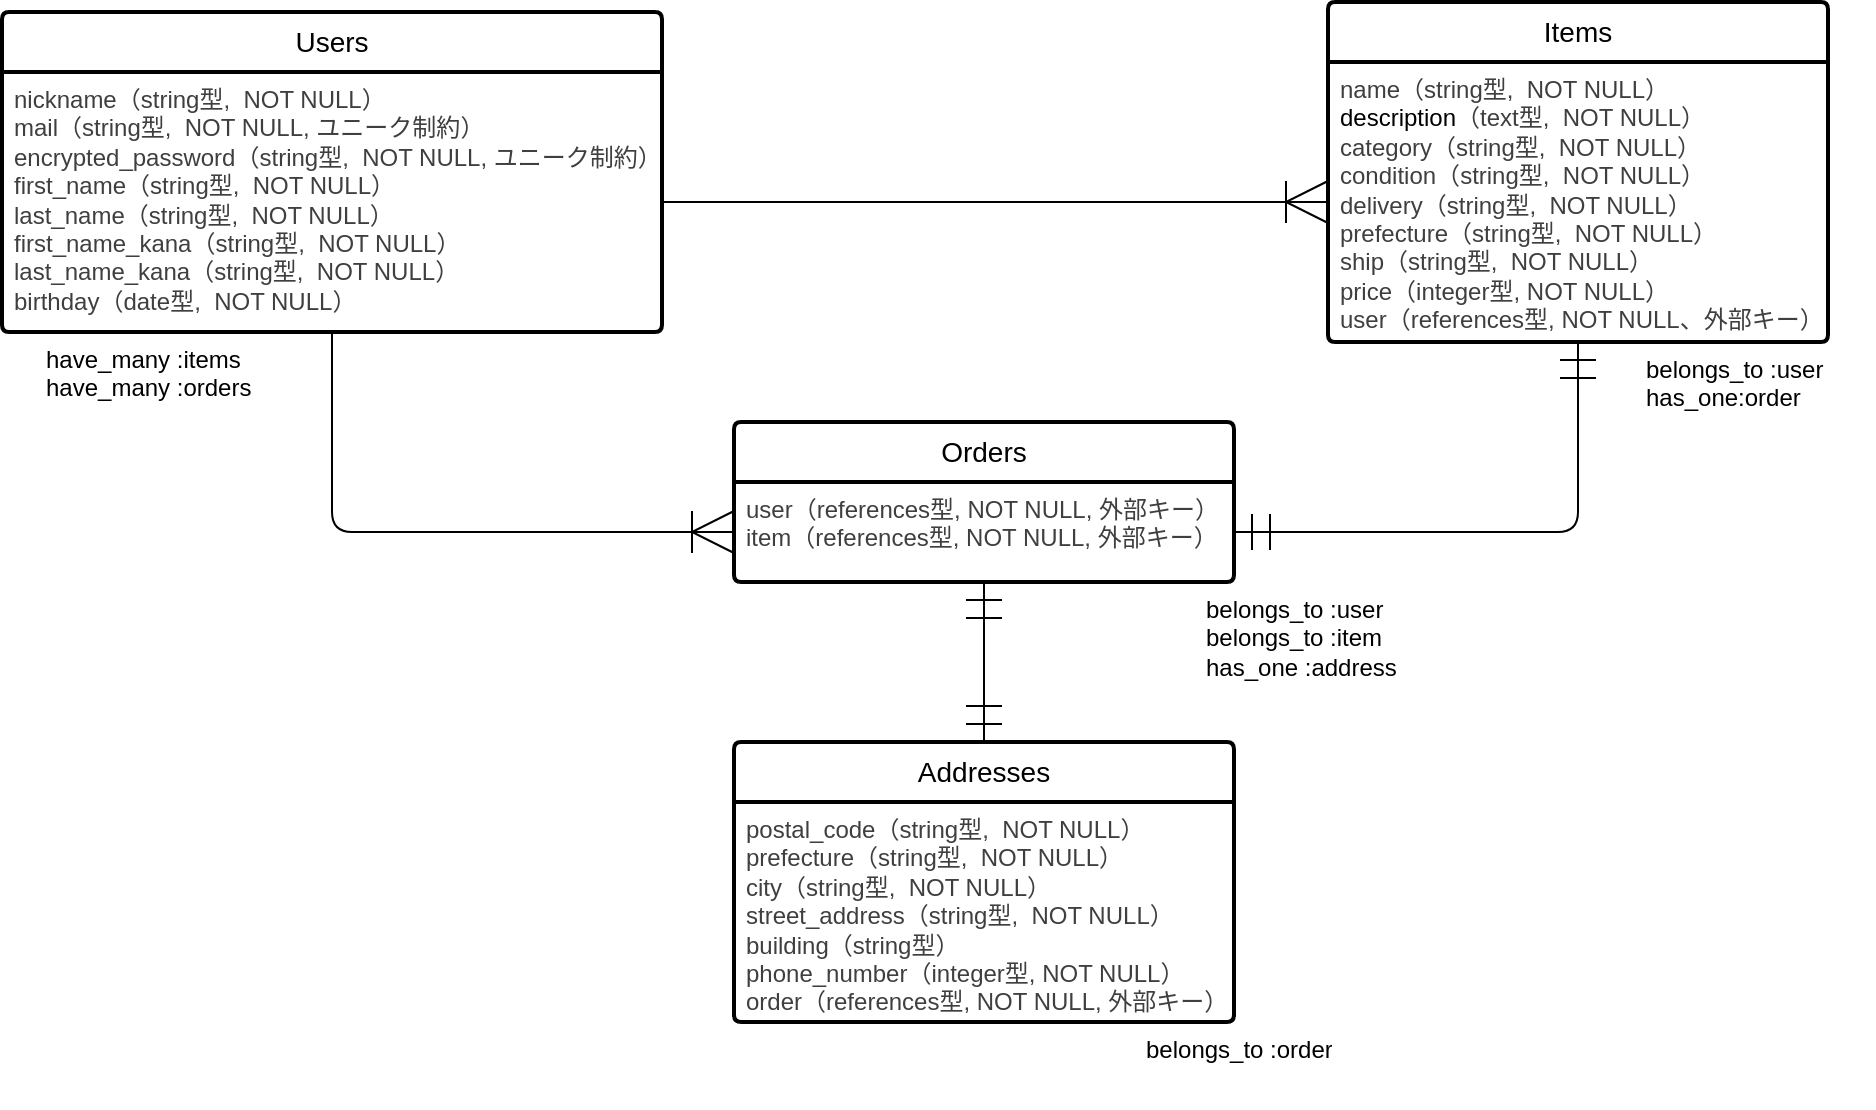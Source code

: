 <mxfile>
    <diagram id="gX6uES6HL7YxjLvE0Bx7" name="ページ1">
        <mxGraphModel dx="2021" dy="779" grid="1" gridSize="10" guides="1" tooltips="1" connect="1" arrows="1" fold="1" page="1" pageScale="1" pageWidth="827" pageHeight="1169" math="0" shadow="0">
            <root>
                <mxCell id="0"/>
                <mxCell id="1" parent="0"/>
                <mxCell id="2" value="Users" style="swimlane;childLayout=stackLayout;horizontal=1;startSize=30;horizontalStack=0;rounded=1;fontSize=14;fontStyle=0;strokeWidth=2;resizeParent=0;resizeLast=1;shadow=0;dashed=0;align=center;arcSize=4;whiteSpace=wrap;html=1;" parent="1" vertex="1">
                    <mxGeometry x="-86" y="65" width="330" height="160" as="geometry"/>
                </mxCell>
                <mxCell id="3" value="&lt;div style=&quot;text-align: justify;&quot;&gt;&lt;span style=&quot;background-color: transparent; color: rgb(63, 63, 63);&quot;&gt;nickname&lt;/span&gt;&lt;span style=&quot;background-color: transparent; scrollbar-color: rgb(226, 226, 226) rgb(251, 251, 251); color: rgb(63, 63, 63);&quot;&gt;（&lt;/span&gt;&lt;span style=&quot;background-color: transparent; text-align: left; scrollbar-color: rgb(226, 226, 226) rgb(251, 251, 251); color: rgb(63, 63, 63);&quot;&gt;string型,&amp;nbsp; NOT NULL&lt;/span&gt;&lt;span style=&quot;background-color: transparent; scrollbar-color: rgb(226, 226, 226) rgb(251, 251, 251); color: rgb(63, 63, 63);&quot;&gt;）&lt;/span&gt;&lt;/div&gt;&lt;span style=&quot;color: rgb(63, 63, 63); background-color: transparent;&quot;&gt;&lt;div style=&quot;text-align: justify;&quot;&gt;&lt;span style=&quot;background-color: transparent; color: rgb(63, 63, 63);&quot;&gt;mail&lt;/span&gt;&lt;span style=&quot;background-color: transparent; scrollbar-color: rgb(226, 226, 226) rgb(251, 251, 251); color: rgb(63, 63, 63);&quot;&gt;（&lt;/span&gt;&lt;span style=&quot;background-color: transparent; text-align: left; scrollbar-color: rgb(226, 226, 226) rgb(251, 251, 251); color: rgb(63, 63, 63);&quot;&gt;string型,&amp;nbsp; NOT NULL, ユニーク制約&lt;/span&gt;&lt;span style=&quot;background-color: transparent; scrollbar-color: rgb(226, 226, 226) rgb(251, 251, 251); color: rgb(63, 63, 63);&quot;&gt;）&lt;/span&gt;&lt;/div&gt;&lt;/span&gt;&lt;span style=&quot;color: rgb(63, 63, 63); background-color: transparent;&quot;&gt;&lt;div style=&quot;text-align: justify;&quot;&gt;&lt;span style=&quot;background-color: transparent; color: rgb(63, 63, 63);&quot;&gt;encrypted_password&lt;/span&gt;&lt;span style=&quot;background-color: transparent; scrollbar-color: rgb(226, 226, 226) rgb(251, 251, 251); color: rgb(63, 63, 63);&quot;&gt;（&lt;/span&gt;&lt;span style=&quot;background-color: transparent; text-align: left; scrollbar-color: rgb(226, 226, 226) rgb(251, 251, 251); color: rgb(63, 63, 63);&quot;&gt;string型,&amp;nbsp; NOT NULL, ユニーク制約&lt;/span&gt;&lt;span style=&quot;background-color: transparent; scrollbar-color: rgb(226, 226, 226) rgb(251, 251, 251); color: rgb(63, 63, 63);&quot;&gt;）&lt;/span&gt;&lt;/div&gt;&lt;/span&gt;&lt;span style=&quot;color: rgb(63, 63, 63); background-color: transparent;&quot;&gt;&lt;div style=&quot;text-align: justify;&quot;&gt;&lt;span style=&quot;background-color: transparent; color: rgb(63, 63, 63);&quot;&gt;first_name&lt;/span&gt;&lt;span style=&quot;background-color: transparent; scrollbar-color: rgb(226, 226, 226) rgb(251, 251, 251); color: rgb(63, 63, 63);&quot;&gt;（&lt;/span&gt;&lt;span style=&quot;background-color: transparent; text-align: left; scrollbar-color: rgb(226, 226, 226) rgb(251, 251, 251); color: rgb(63, 63, 63);&quot;&gt;string型,&amp;nbsp; NOT NULL&lt;/span&gt;&lt;span style=&quot;background-color: transparent; scrollbar-color: rgb(226, 226, 226) rgb(251, 251, 251); color: rgb(63, 63, 63);&quot;&gt;）&lt;/span&gt;&lt;/div&gt;&lt;/span&gt;&lt;span style=&quot;color: rgb(63, 63, 63); background-color: transparent;&quot;&gt;&lt;div style=&quot;text-align: justify;&quot;&gt;&lt;span style=&quot;background-color: transparent; color: rgb(63, 63, 63);&quot;&gt;last_name&lt;/span&gt;&lt;span style=&quot;background-color: transparent; scrollbar-color: rgb(226, 226, 226) rgb(251, 251, 251); color: rgb(63, 63, 63);&quot;&gt;（&lt;/span&gt;&lt;span style=&quot;background-color: transparent; text-align: left; scrollbar-color: rgb(226, 226, 226) rgb(251, 251, 251); color: rgb(63, 63, 63);&quot;&gt;string型,&amp;nbsp; NOT NULL&lt;/span&gt;&lt;span style=&quot;background-color: transparent; scrollbar-color: rgb(226, 226, 226) rgb(251, 251, 251); color: rgb(63, 63, 63);&quot;&gt;）&lt;/span&gt;&lt;/div&gt;&lt;/span&gt;&lt;span style=&quot;color: rgb(63, 63, 63); background-color: transparent;&quot;&gt;&lt;div style=&quot;text-align: justify;&quot;&gt;&lt;span style=&quot;background-color: transparent; color: rgb(63, 63, 63);&quot;&gt;first_name_kana&lt;/span&gt;&lt;span style=&quot;background-color: transparent; scrollbar-color: rgb(226, 226, 226) rgb(251, 251, 251); color: rgb(63, 63, 63);&quot;&gt;（&lt;/span&gt;&lt;span style=&quot;background-color: transparent; text-align: left; scrollbar-color: rgb(226, 226, 226) rgb(251, 251, 251); color: rgb(63, 63, 63);&quot;&gt;string型,&amp;nbsp; NOT NULL&lt;/span&gt;&lt;span style=&quot;background-color: transparent;&quot;&gt;）&lt;/span&gt;&lt;/div&gt;&lt;/span&gt;&lt;div style=&quot;background-color: transparent; color: light-dark(rgb(63, 63, 63), rgb(183, 183, 183)); text-align: justify;&quot;&gt;&lt;span style=&quot;background-color: transparent; color: rgb(63, 63, 63);&quot;&gt;last_name_kana&lt;/span&gt;&lt;span style=&quot;background-color: transparent; scrollbar-color: rgb(226, 226, 226) rgb(251, 251, 251); color: rgb(63, 63, 63);&quot;&gt;（&lt;/span&gt;&lt;span style=&quot;background-color: transparent; text-align: left; scrollbar-color: rgb(226, 226, 226) rgb(251, 251, 251); color: rgb(63, 63, 63);&quot;&gt;string型,&amp;nbsp; NOT NULL&lt;/span&gt;&lt;span style=&quot;background-color: transparent; scrollbar-color: rgb(226, 226, 226) rgb(251, 251, 251); color: rgb(63, 63, 63);&quot;&gt;）&lt;/span&gt;&lt;/div&gt;&lt;div style=&quot;background-color: transparent; color: light-dark(rgb(63, 63, 63), rgb(183, 183, 183)); text-align: justify;&quot;&gt;&lt;span style=&quot;background-color: transparent; scrollbar-color: rgb(226, 226, 226) rgb(251, 251, 251); color: rgb(63, 63, 63);&quot;&gt;birthday&lt;/span&gt;&lt;span style=&quot;background-color: transparent; scrollbar-color: rgb(226, 226, 226) rgb(251, 251, 251); color: rgb(63, 63, 63);&quot;&gt;（date&lt;/span&gt;&lt;span style=&quot;background-color: transparent; text-align: left; scrollbar-color: rgb(226, 226, 226) rgb(251, 251, 251); color: rgb(63, 63, 63);&quot;&gt;型,&amp;nbsp; NOT NULL&lt;/span&gt;&lt;span style=&quot;background-color: transparent; scrollbar-color: rgb(226, 226, 226) rgb(251, 251, 251); color: rgb(63, 63, 63);&quot;&gt;）&lt;/span&gt;&lt;/div&gt;" style="align=left;strokeColor=none;fillColor=none;spacingLeft=4;fontSize=12;verticalAlign=top;resizable=0;rotatable=0;part=1;html=1;" parent="2" vertex="1">
                    <mxGeometry y="30" width="330" height="130" as="geometry"/>
                </mxCell>
                <mxCell id="4" value="Items" style="swimlane;childLayout=stackLayout;horizontal=1;startSize=30;horizontalStack=0;rounded=1;fontSize=14;fontStyle=0;strokeWidth=2;resizeParent=0;resizeLast=1;shadow=0;dashed=0;align=center;arcSize=4;whiteSpace=wrap;html=1;" parent="1" vertex="1">
                    <mxGeometry x="577" y="60" width="250" height="170" as="geometry"/>
                </mxCell>
                <mxCell id="5" value="&lt;div style=&quot;text-align: justify;&quot;&gt;&lt;span style=&quot;color: rgb(63, 63, 63); background-color: transparent;&quot;&gt;name&lt;/span&gt;&lt;span style=&quot;background-color: transparent; color: rgb(63, 63, 63);&quot;&gt;（&lt;/span&gt;&lt;span style=&quot;background-color: transparent; text-align: left; scrollbar-color: rgb(226, 226, 226) rgb(251, 251, 251); color: rgb(63, 63, 63);&quot;&gt;string型,&amp;nbsp; NOT NULL&lt;/span&gt;&lt;span style=&quot;background-color: transparent; scrollbar-color: rgb(226, 226, 226) rgb(251, 251, 251); color: rgb(63, 63, 63);&quot;&gt;）&lt;/span&gt;&lt;/div&gt;&lt;div style=&quot;text-align: justify;&quot;&gt;description&lt;span style=&quot;background-color: transparent; color: rgb(63, 63, 63);&quot;&gt;（text&lt;/span&gt;&lt;span style=&quot;background-color: transparent; text-align: left; scrollbar-color: rgb(226, 226, 226) rgb(251, 251, 251); color: rgb(63, 63, 63);&quot;&gt;型,&amp;nbsp; NOT NULL&lt;/span&gt;&lt;span style=&quot;background-color: transparent; scrollbar-color: rgb(226, 226, 226) rgb(251, 251, 251); color: rgb(63, 63, 63);&quot;&gt;）&lt;/span&gt;&lt;/div&gt;&lt;div style=&quot;text-align: justify;&quot;&gt;&lt;span style=&quot;background-color: transparent; scrollbar-color: rgb(226, 226, 226) rgb(251, 251, 251); color: rgb(63, 63, 63);&quot;&gt;category&lt;/span&gt;&lt;span style=&quot;background-color: transparent; scrollbar-color: rgb(226, 226, 226) rgb(251, 251, 251); color: rgb(63, 63, 63);&quot;&gt;（&lt;/span&gt;&lt;span style=&quot;background-color: transparent; text-align: left; scrollbar-color: rgb(226, 226, 226) rgb(251, 251, 251); color: rgb(63, 63, 63);&quot;&gt;string型,&amp;nbsp; NOT NULL&lt;/span&gt;&lt;span style=&quot;background-color: transparent; scrollbar-color: rgb(226, 226, 226) rgb(251, 251, 251); color: rgb(63, 63, 63);&quot;&gt;）&lt;/span&gt;&lt;/div&gt;&lt;div style=&quot;text-align: justify;&quot;&gt;&lt;span style=&quot;background-color: transparent; scrollbar-color: rgb(226, 226, 226) rgb(251, 251, 251); color: rgb(63, 63, 63);&quot;&gt;condition&lt;/span&gt;&lt;span style=&quot;background-color: transparent; scrollbar-color: rgb(226, 226, 226) rgb(251, 251, 251); color: rgb(63, 63, 63);&quot;&gt;（&lt;/span&gt;&lt;span style=&quot;background-color: transparent; text-align: left; scrollbar-color: rgb(226, 226, 226) rgb(251, 251, 251); color: rgb(63, 63, 63);&quot;&gt;string型,&amp;nbsp; NOT NULL&lt;/span&gt;&lt;span style=&quot;background-color: transparent; scrollbar-color: rgb(226, 226, 226) rgb(251, 251, 251); color: rgb(63, 63, 63);&quot;&gt;）&lt;/span&gt;&lt;/div&gt;&lt;div style=&quot;text-align: justify;&quot;&gt;&lt;span style=&quot;background-color: transparent; scrollbar-color: rgb(226, 226, 226) rgb(251, 251, 251); color: rgb(63, 63, 63);&quot;&gt;delivery&lt;/span&gt;&lt;span style=&quot;background-color: transparent; scrollbar-color: rgb(226, 226, 226) rgb(251, 251, 251); color: rgb(63, 63, 63);&quot;&gt;（&lt;/span&gt;&lt;span style=&quot;background-color: transparent; text-align: left; scrollbar-color: rgb(226, 226, 226) rgb(251, 251, 251); color: rgb(63, 63, 63);&quot;&gt;string型,&amp;nbsp; NOT NULL&lt;/span&gt;&lt;span style=&quot;background-color: transparent; scrollbar-color: rgb(226, 226, 226) rgb(251, 251, 251); color: rgb(63, 63, 63);&quot;&gt;）&lt;/span&gt;&lt;/div&gt;&lt;div style=&quot;text-align: justify;&quot;&gt;&lt;span style=&quot;background-color: transparent; scrollbar-color: rgb(226, 226, 226) rgb(251, 251, 251); color: rgb(63, 63, 63);&quot;&gt;prefecture&lt;/span&gt;&lt;span style=&quot;background-color: transparent; scrollbar-color: rgb(226, 226, 226) rgb(251, 251, 251); color: rgb(63, 63, 63);&quot;&gt;（&lt;/span&gt;&lt;span style=&quot;background-color: transparent; text-align: left; scrollbar-color: rgb(226, 226, 226) rgb(251, 251, 251); color: rgb(63, 63, 63);&quot;&gt;string型,&amp;nbsp; NOT NULL&lt;/span&gt;&lt;span style=&quot;background-color: transparent; scrollbar-color: rgb(226, 226, 226) rgb(251, 251, 251); color: rgb(63, 63, 63);&quot;&gt;）&lt;/span&gt;&lt;/div&gt;&lt;div style=&quot;text-align: justify;&quot;&gt;&lt;span style=&quot;color: rgb(63, 63, 63); background-color: transparent;&quot;&gt;ship&lt;/span&gt;&lt;span style=&quot;background-color: transparent; scrollbar-color: rgb(226, 226, 226) rgb(251, 251, 251); color: rgb(63, 63, 63);&quot;&gt;（&lt;/span&gt;&lt;span style=&quot;background-color: transparent; text-align: left; scrollbar-color: rgb(226, 226, 226) rgb(251, 251, 251); color: rgb(63, 63, 63);&quot;&gt;string型,&amp;nbsp; NOT NULL&lt;/span&gt;&lt;span style=&quot;background-color: transparent; scrollbar-color: rgb(226, 226, 226) rgb(251, 251, 251); color: rgb(63, 63, 63);&quot;&gt;）&lt;/span&gt;&lt;/div&gt;&lt;div style=&quot;text-align: justify;&quot;&gt;&lt;span style=&quot;color: rgb(63, 63, 63); background-color: transparent;&quot;&gt;price&lt;/span&gt;&lt;span style=&quot;background-color: transparent; color: rgb(63, 63, 63);&quot;&gt;（&lt;/span&gt;&lt;span style=&quot;background-color: transparent; scrollbar-color: rgb(226, 226, 226) rgb(251, 251, 251); color: rgb(63, 63, 63);&quot;&gt;integer型,&lt;/span&gt;&lt;span style=&quot;background-color: transparent; text-align: left; scrollbar-color: rgb(226, 226, 226) rgb(251, 251, 251); color: rgb(63, 63, 63);&quot;&gt;&amp;nbsp;NOT NULL&lt;/span&gt;&lt;span style=&quot;background-color: transparent; scrollbar-color: rgb(226, 226, 226) rgb(251, 251, 251); color: rgb(63, 63, 63);&quot;&gt;）&lt;/span&gt;&lt;/div&gt;&lt;div style=&quot;text-align: justify;&quot;&gt;&lt;span style=&quot;background-color: transparent; scrollbar-color: rgb(226, 226, 226) rgb(251, 251, 251); color: rgb(63, 63, 63);&quot;&gt;&lt;span style=&quot;color: rgb(63, 63, 63);&quot;&gt;user（references型, NOT NULL、外部キー&lt;/span&gt;&lt;/span&gt;&lt;span style=&quot;color: rgb(63, 63, 63); background-color: transparent;&quot;&gt;）&lt;/span&gt;&lt;/div&gt;" style="align=left;strokeColor=none;fillColor=none;spacingLeft=4;fontSize=12;verticalAlign=top;resizable=0;rotatable=0;part=1;html=1;" parent="4" vertex="1">
                    <mxGeometry y="30" width="250" height="140" as="geometry"/>
                </mxCell>
                <mxCell id="19" value="" style="edgeStyle=orthogonalEdgeStyle;fontSize=12;html=1;endArrow=ERoneToMany;entryX=0;entryY=0.5;entryDx=0;entryDy=0;exitX=0.5;exitY=1;exitDx=0;exitDy=0;endSize=19;" parent="1" source="3" target="70" edge="1">
                    <mxGeometry width="100" height="100" relative="1" as="geometry">
                        <mxPoint x="-40" y="450" as="sourcePoint"/>
                        <mxPoint x="276.04" y="317.93" as="targetPoint"/>
                    </mxGeometry>
                </mxCell>
                <mxCell id="23" value="" style="edgeStyle=orthogonalEdgeStyle;fontSize=12;html=1;endArrow=ERoneToMany;entryX=0;entryY=0.5;entryDx=0;entryDy=0;exitX=1;exitY=0.5;exitDx=0;exitDy=0;endSize=19;" parent="1" source="3" target="5" edge="1">
                    <mxGeometry width="100" height="100" relative="1" as="geometry">
                        <mxPoint x="342.25" y="80" as="sourcePoint"/>
                        <mxPoint x="457.25" y="315" as="targetPoint"/>
                    </mxGeometry>
                </mxCell>
                <mxCell id="24" value="belongs_to :user&lt;div&gt;has_one:order&lt;/div&gt;" style="text;strokeColor=none;fillColor=none;spacingLeft=4;spacingRight=4;overflow=hidden;rotatable=0;points=[[0,0.5],[1,0.5]];portConstraint=eastwest;fontSize=12;whiteSpace=wrap;html=1;" parent="1" vertex="1">
                    <mxGeometry x="730" y="230" width="120" height="40" as="geometry"/>
                </mxCell>
                <mxCell id="26" value="have_many :items&lt;div&gt;&lt;span style=&quot;color: rgb(0, 0, 0);&quot;&gt;have_many :orders&lt;/span&gt;&lt;/div&gt;" style="text;strokeColor=none;fillColor=none;spacingLeft=4;spacingRight=4;overflow=hidden;rotatable=0;points=[[0,0.5],[1,0.5]];portConstraint=eastwest;fontSize=12;whiteSpace=wrap;html=1;" parent="1" vertex="1">
                    <mxGeometry x="-70" y="225" width="120" height="40" as="geometry"/>
                </mxCell>
                <mxCell id="28" value="belongs_to :user&lt;div&gt;&lt;span style=&quot;color: rgb(0, 0, 0);&quot;&gt;belongs_to :item&lt;/span&gt;&lt;/div&gt;&lt;div&gt;&lt;span style=&quot;color: rgb(0, 0, 0);&quot;&gt;has_one :address&lt;/span&gt;&lt;/div&gt;" style="text;strokeColor=none;fillColor=none;spacingLeft=4;spacingRight=4;overflow=hidden;rotatable=0;points=[[0,0.5],[1,0.5]];portConstraint=eastwest;fontSize=12;whiteSpace=wrap;html=1;" parent="1" vertex="1">
                    <mxGeometry x="510" y="350" width="120" height="60" as="geometry"/>
                </mxCell>
                <mxCell id="62" value="Addresses" style="swimlane;childLayout=stackLayout;horizontal=1;startSize=30;horizontalStack=0;rounded=1;fontSize=14;fontStyle=0;strokeWidth=2;resizeParent=0;resizeLast=1;shadow=0;dashed=0;align=center;arcSize=4;whiteSpace=wrap;html=1;" vertex="1" parent="1">
                    <mxGeometry x="280" y="430" width="250" height="140" as="geometry"/>
                </mxCell>
                <mxCell id="63" value="&lt;div style=&quot;text-align: justify;&quot;&gt;&lt;div style=&quot;color: rgb(63, 63, 63); scrollbar-color: rgb(226, 226, 226) rgb(251, 251, 251);&quot;&gt;&lt;span style=&quot;scrollbar-color: rgb(226, 226, 226) rgb(251, 251, 251); background-color: transparent; color: rgb(63, 63, 63);&quot;&gt;postal_code（&lt;/span&gt;&lt;span style=&quot;scrollbar-color: rgb(226, 226, 226) rgb(251, 251, 251); background-color: transparent; text-align: left; color: rgb(63, 63, 63);&quot;&gt;string型,&amp;nbsp; NOT NULL&lt;/span&gt;&lt;span style=&quot;scrollbar-color: rgb(226, 226, 226) rgb(251, 251, 251); background-color: transparent; color: rgb(63, 63, 63);&quot;&gt;）&lt;/span&gt;&lt;/div&gt;&lt;div style=&quot;color: rgb(63, 63, 63); scrollbar-color: rgb(226, 226, 226) rgb(251, 251, 251);&quot;&gt;&lt;span style=&quot;scrollbar-color: rgb(226, 226, 226) rgb(251, 251, 251); background-color: transparent; color: rgb(63, 63, 63);&quot;&gt;&lt;span style=&quot;scrollbar-color: rgb(226, 226, 226) rgb(251, 251, 251); background-color: transparent; color: rgb(63, 63, 63);&quot;&gt;prefecture&lt;/span&gt;&lt;span style=&quot;scrollbar-color: rgb(226, 226, 226) rgb(251, 251, 251); background-color: transparent; color: rgb(63, 63, 63);&quot;&gt;（&lt;/span&gt;&lt;span style=&quot;scrollbar-color: rgb(226, 226, 226) rgb(251, 251, 251); background-color: transparent; text-align: left; color: rgb(63, 63, 63);&quot;&gt;string型,&amp;nbsp; NOT NULL&lt;/span&gt;&lt;span style=&quot;scrollbar-color: rgb(226, 226, 226) rgb(251, 251, 251); background-color: transparent; color: rgb(63, 63, 63);&quot;&gt;）&lt;/span&gt;&lt;/span&gt;&lt;/div&gt;&lt;div style=&quot;color: rgb(63, 63, 63); scrollbar-color: rgb(226, 226, 226) rgb(251, 251, 251);&quot;&gt;&lt;span style=&quot;scrollbar-color: rgb(226, 226, 226) rgb(251, 251, 251); background-color: transparent; color: rgb(63, 63, 63);&quot;&gt;city（&lt;/span&gt;&lt;span style=&quot;scrollbar-color: rgb(226, 226, 226) rgb(251, 251, 251); background-color: transparent; text-align: left; color: rgb(63, 63, 63);&quot;&gt;string型,&amp;nbsp; NOT NULL&lt;/span&gt;&lt;span style=&quot;scrollbar-color: rgb(226, 226, 226) rgb(251, 251, 251); background-color: transparent; color: rgb(63, 63, 63);&quot;&gt;）&lt;/span&gt;&lt;/div&gt;&lt;div style=&quot;color: rgb(63, 63, 63); scrollbar-color: rgb(226, 226, 226) rgb(251, 251, 251);&quot;&gt;street_address（&lt;span style=&quot;scrollbar-color: rgb(226, 226, 226) rgb(251, 251, 251); background-color: transparent; text-align: left; color: rgb(63, 63, 63);&quot;&gt;string型,&amp;nbsp; NOT NULL&lt;/span&gt;&lt;span style=&quot;scrollbar-color: rgb(226, 226, 226) rgb(251, 251, 251); background-color: transparent; color: rgb(63, 63, 63);&quot;&gt;）&lt;/span&gt;&lt;/div&gt;&lt;div style=&quot;color: rgb(63, 63, 63); scrollbar-color: rgb(226, 226, 226) rgb(251, 251, 251);&quot;&gt;building（&lt;span style=&quot;scrollbar-color: rgb(226, 226, 226) rgb(251, 251, 251); background-color: transparent; text-align: left; color: rgb(63, 63, 63);&quot;&gt;string型&lt;/span&gt;&lt;span style=&quot;scrollbar-color: rgb(226, 226, 226) rgb(251, 251, 251); background-color: transparent; color: rgb(63, 63, 63);&quot;&gt;）&lt;/span&gt;&lt;/div&gt;&lt;div style=&quot;color: rgb(63, 63, 63); scrollbar-color: rgb(226, 226, 226) rgb(251, 251, 251);&quot;&gt;phone_number（&lt;span style=&quot;scrollbar-color: rgb(226, 226, 226) rgb(251, 251, 251); background-color: transparent; color: rgb(63, 63, 63);&quot;&gt;integer型,&lt;/span&gt;&lt;span style=&quot;scrollbar-color: rgb(226, 226, 226) rgb(251, 251, 251); background-color: transparent; text-align: left; color: rgb(63, 63, 63);&quot;&gt;&amp;nbsp;NOT NULL&lt;/span&gt;&lt;span style=&quot;scrollbar-color: rgb(226, 226, 226) rgb(251, 251, 251); background-color: transparent; color: rgb(63, 63, 63);&quot;&gt;）&lt;/span&gt;&lt;/div&gt;&lt;div style=&quot;color: rgb(63, 63, 63); scrollbar-color: rgb(226, 226, 226) rgb(251, 251, 251);&quot;&gt;&lt;span style=&quot;scrollbar-color: rgb(226, 226, 226) rgb(251, 251, 251); background-color: transparent; color: rgb(63, 63, 63);&quot;&gt;&lt;span style=&quot;color: rgb(63, 63, 63);&quot;&gt;order（references型, NOT NULL, 外部キー）&lt;/span&gt;&lt;/span&gt;&lt;/div&gt;&lt;/div&gt;" style="align=left;strokeColor=none;fillColor=none;spacingLeft=4;fontSize=12;verticalAlign=top;resizable=0;rotatable=0;part=1;html=1;" vertex="1" parent="62">
                    <mxGeometry y="30" width="250" height="110" as="geometry"/>
                </mxCell>
                <mxCell id="64" value="belongs_to :order" style="text;strokeColor=none;fillColor=none;spacingLeft=4;spacingRight=4;overflow=hidden;rotatable=0;points=[[0,0.5],[1,0.5]];portConstraint=eastwest;fontSize=12;whiteSpace=wrap;html=1;" vertex="1" parent="1">
                    <mxGeometry x="480" y="570" width="120" height="40" as="geometry"/>
                </mxCell>
                <mxCell id="27" value="" style="fontSize=12;html=1;endArrow=ERmandOne;startArrow=ERmandOne;endSize=16;startSize=16;entryX=0.5;entryY=1;entryDx=0;entryDy=0;exitX=0.5;exitY=0;exitDx=0;exitDy=0;" parent="1" source="62" target="70" edge="1">
                    <mxGeometry width="100" height="100" relative="1" as="geometry">
                        <mxPoint x="390" y="390" as="sourcePoint"/>
                        <mxPoint x="399.5" y="380" as="targetPoint"/>
                    </mxGeometry>
                </mxCell>
                <mxCell id="69" value="&lt;span style=&quot;color: rgb(0, 0, 0);&quot;&gt;Orders&lt;/span&gt;" style="swimlane;childLayout=stackLayout;horizontal=1;startSize=30;horizontalStack=0;rounded=1;fontSize=14;fontStyle=0;strokeWidth=2;resizeParent=0;resizeLast=1;shadow=0;dashed=0;align=center;arcSize=4;whiteSpace=wrap;html=1;" vertex="1" parent="1">
                    <mxGeometry x="280" y="270" width="250" height="80" as="geometry"/>
                </mxCell>
                <mxCell id="70" value="&lt;div style=&quot;text-align: justify;&quot;&gt;&lt;div style=&quot;color: rgb(63, 63, 63); scrollbar-color: rgb(226, 226, 226) rgb(251, 251, 251);&quot;&gt;&lt;div style=&quot;color: rgb(63, 63, 63); scrollbar-color: rgb(226, 226, 226) rgb(251, 251, 251);&quot;&gt;&lt;span style=&quot;color: rgb(63, 63, 63); scrollbar-color: rgb(226, 226, 226) rgb(251, 251, 251); background-color: transparent;&quot;&gt;user（references型, NOT NULL, 外部キー）&lt;/span&gt;&lt;/div&gt;&lt;div style=&quot;color: rgb(63, 63, 63); scrollbar-color: rgb(226, 226, 226) rgb(251, 251, 251);&quot;&gt;&lt;span style=&quot;scrollbar-color: rgb(226, 226, 226) rgb(251, 251, 251); color: rgb(63, 63, 63);&quot;&gt;item（references型, NOT NULL, 外部キー）&lt;/span&gt;&lt;/div&gt;&lt;/div&gt;&lt;/div&gt;" style="align=left;strokeColor=none;fillColor=none;spacingLeft=4;fontSize=12;verticalAlign=top;resizable=0;rotatable=0;part=1;html=1;" vertex="1" parent="69">
                    <mxGeometry y="30" width="250" height="50" as="geometry"/>
                </mxCell>
                <mxCell id="71" value="" style="fontSize=12;html=1;endArrow=ERmandOne;startArrow=ERmandOne;endSize=16;startSize=16;entryX=0.5;entryY=1;entryDx=0;entryDy=0;exitX=1;exitY=0.5;exitDx=0;exitDy=0;edgeStyle=orthogonalEdgeStyle;" edge="1" parent="1" source="70" target="5">
                    <mxGeometry width="100" height="100" relative="1" as="geometry">
                        <mxPoint x="701.5" y="320" as="sourcePoint"/>
                        <mxPoint x="701.5" y="240" as="targetPoint"/>
                    </mxGeometry>
                </mxCell>
            </root>
        </mxGraphModel>
    </diagram>
</mxfile>